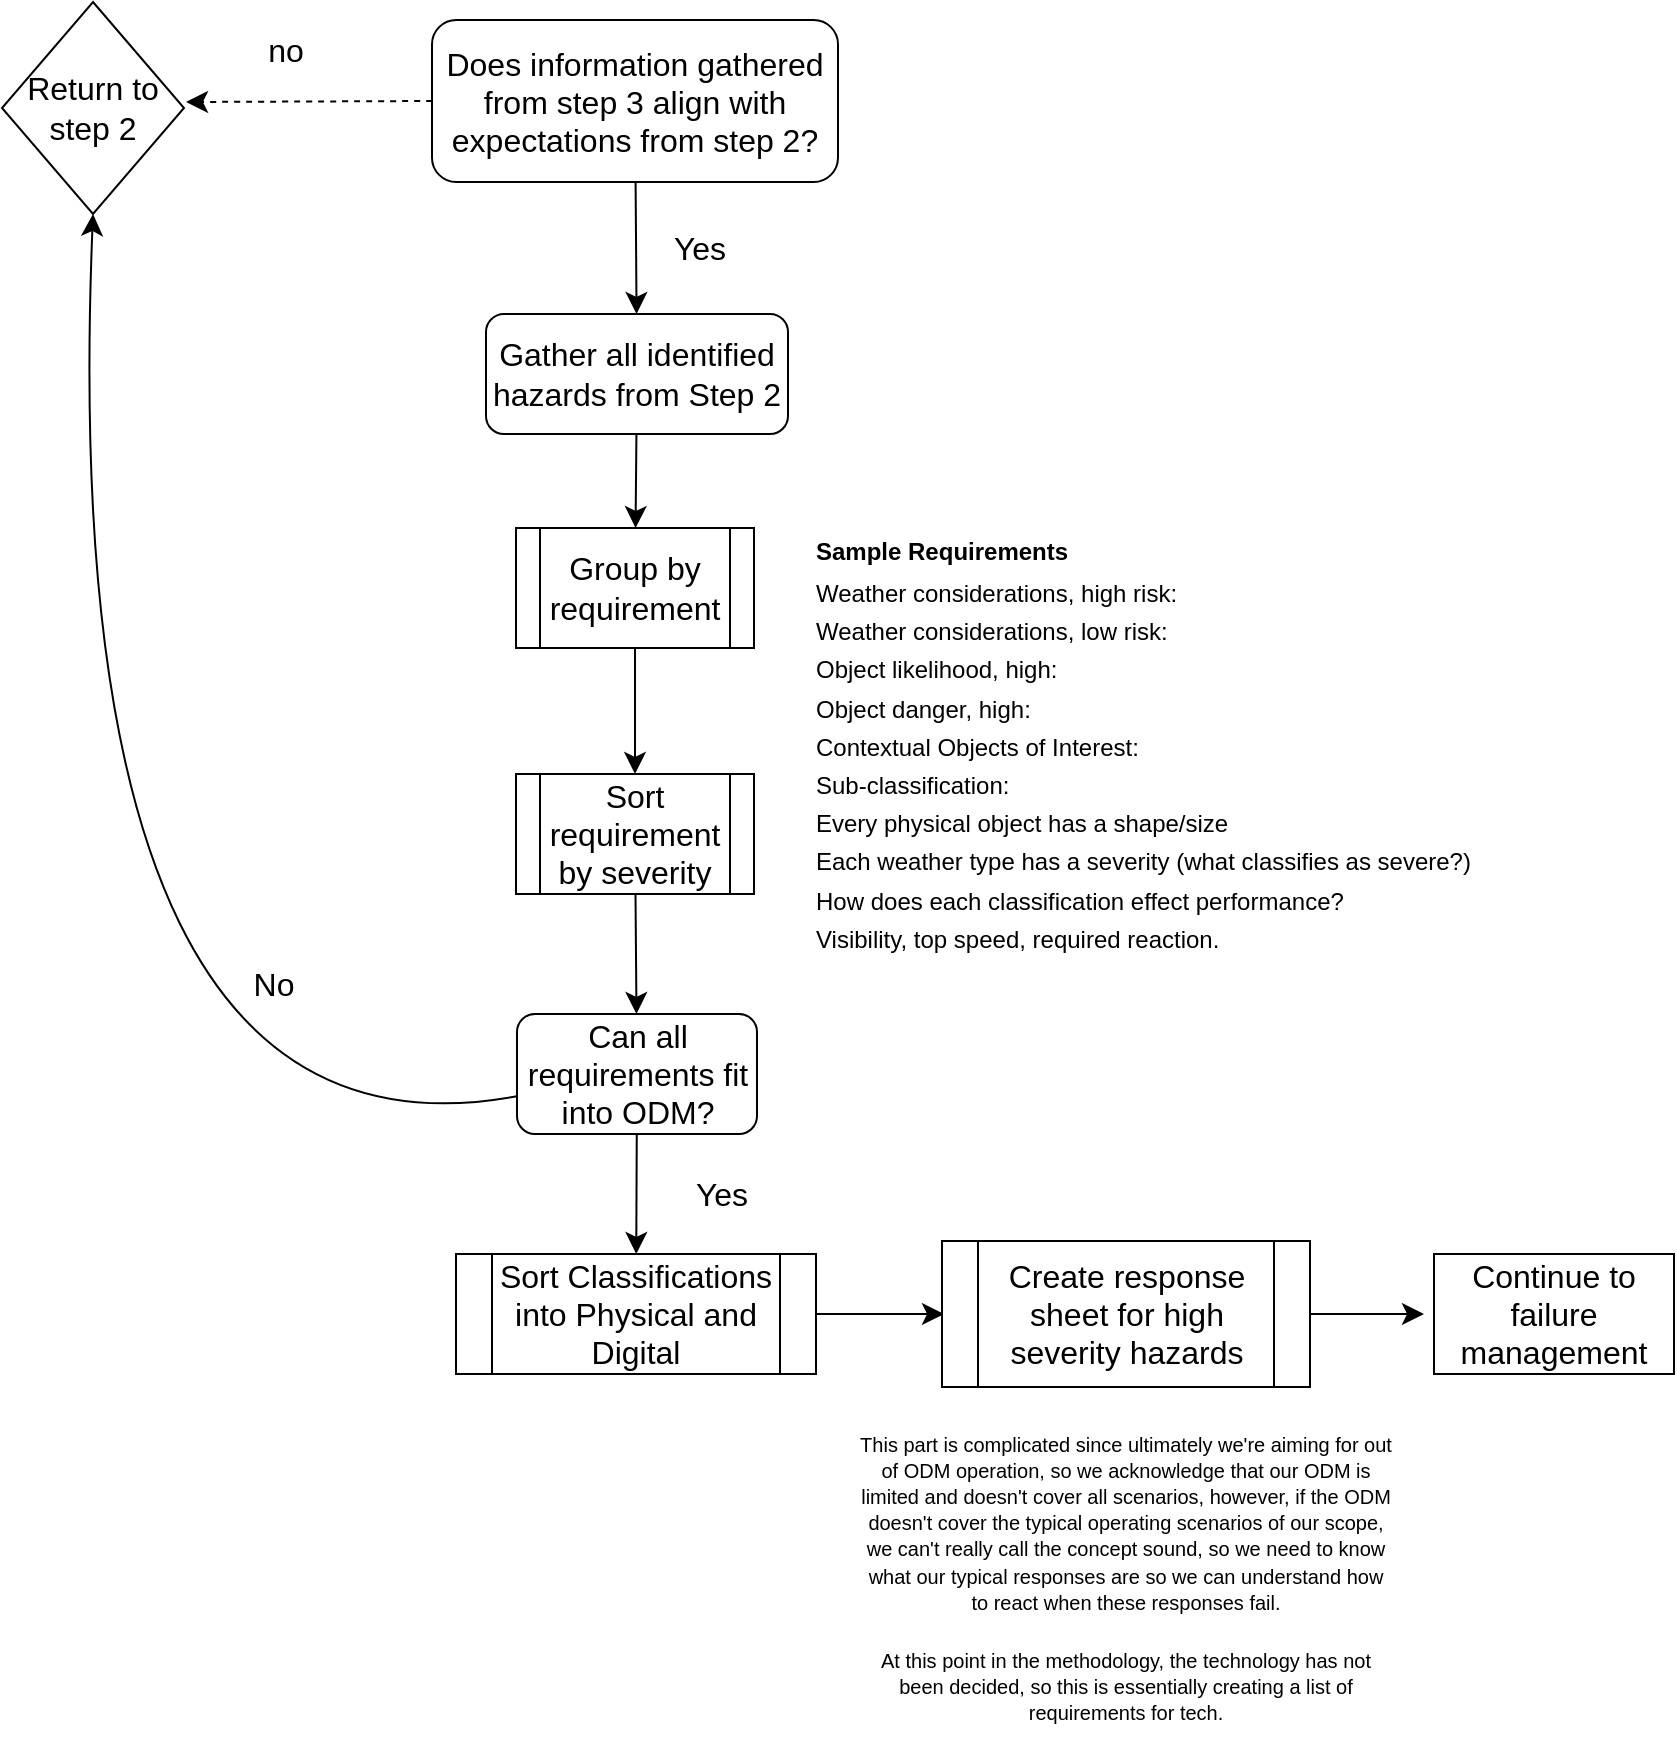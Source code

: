 <mxfile version="22.1.18" type="github">
  <diagram name="Page-1" id="T83TTpa8zFjE1lLUYpZm">
    <mxGraphModel dx="1820" dy="1738" grid="0" gridSize="10" guides="1" tooltips="1" connect="1" arrows="1" fold="1" page="0" pageScale="1" pageWidth="827" pageHeight="1169" math="0" shadow="0">
      <root>
        <mxCell id="0" />
        <mxCell id="1" parent="0" />
        <mxCell id="KzM7ihCwETdA7sU0UJMm-6" value="" style="edgeStyle=none;curved=1;rounded=0;orthogonalLoop=1;jettySize=auto;html=1;fontSize=12;startSize=8;endSize=8;" edge="1" parent="1" source="KzM7ihCwETdA7sU0UJMm-1" target="KzM7ihCwETdA7sU0UJMm-5">
          <mxGeometry relative="1" as="geometry" />
        </mxCell>
        <mxCell id="KzM7ihCwETdA7sU0UJMm-1" value="Does information gathered from step 3 align with expectations from step 2?" style="rounded=1;whiteSpace=wrap;html=1;fontSize=16;" vertex="1" parent="1">
          <mxGeometry x="91" y="-451" width="203" height="81" as="geometry" />
        </mxCell>
        <mxCell id="KzM7ihCwETdA7sU0UJMm-2" value="" style="endArrow=classic;html=1;rounded=0;fontSize=12;startSize=8;endSize=8;curved=1;exitX=0;exitY=0.5;exitDx=0;exitDy=0;dashed=1;" edge="1" parent="1" source="KzM7ihCwETdA7sU0UJMm-1">
          <mxGeometry width="50" height="50" relative="1" as="geometry">
            <mxPoint x="175" y="-75" as="sourcePoint" />
            <mxPoint x="-32" y="-410" as="targetPoint" />
          </mxGeometry>
        </mxCell>
        <mxCell id="KzM7ihCwETdA7sU0UJMm-3" value="Return to step 2" style="rhombus;whiteSpace=wrap;html=1;fontSize=16;" vertex="1" parent="1">
          <mxGeometry x="-124" y="-460" width="91" height="106" as="geometry" />
        </mxCell>
        <mxCell id="KzM7ihCwETdA7sU0UJMm-4" value="no" style="text;html=1;strokeColor=none;fillColor=none;align=center;verticalAlign=middle;whiteSpace=wrap;rounded=0;fontSize=16;" vertex="1" parent="1">
          <mxGeometry x="-12" y="-451" width="60" height="30" as="geometry" />
        </mxCell>
        <mxCell id="KzM7ihCwETdA7sU0UJMm-9" value="" style="edgeStyle=none;curved=1;rounded=0;orthogonalLoop=1;jettySize=auto;html=1;fontSize=12;startSize=8;endSize=8;" edge="1" parent="1" source="KzM7ihCwETdA7sU0UJMm-5" target="KzM7ihCwETdA7sU0UJMm-8">
          <mxGeometry relative="1" as="geometry" />
        </mxCell>
        <mxCell id="KzM7ihCwETdA7sU0UJMm-5" value="Gather all identified hazards from Step 2" style="whiteSpace=wrap;html=1;fontSize=16;rounded=1;" vertex="1" parent="1">
          <mxGeometry x="118" y="-304" width="151" height="60" as="geometry" />
        </mxCell>
        <mxCell id="KzM7ihCwETdA7sU0UJMm-7" value="Yes" style="text;html=1;strokeColor=none;fillColor=none;align=center;verticalAlign=middle;whiteSpace=wrap;rounded=0;fontSize=16;" vertex="1" parent="1">
          <mxGeometry x="195" y="-352" width="60" height="30" as="geometry" />
        </mxCell>
        <mxCell id="KzM7ihCwETdA7sU0UJMm-12" value="" style="edgeStyle=none;curved=1;rounded=0;orthogonalLoop=1;jettySize=auto;html=1;fontSize=12;startSize=8;endSize=8;" edge="1" parent="1" source="KzM7ihCwETdA7sU0UJMm-8" target="KzM7ihCwETdA7sU0UJMm-11">
          <mxGeometry relative="1" as="geometry" />
        </mxCell>
        <mxCell id="KzM7ihCwETdA7sU0UJMm-8" value="Group by requirement" style="shape=process;whiteSpace=wrap;html=1;backgroundOutline=1;fontSize=16;" vertex="1" parent="1">
          <mxGeometry x="133" y="-197" width="119" height="60" as="geometry" />
        </mxCell>
        <mxCell id="KzM7ihCwETdA7sU0UJMm-10" value="&lt;p style=&quot;line-height: 20%;&quot;&gt;&lt;/p&gt;&lt;h1 style=&quot;line-height: 100%; font-size: 12px;&quot;&gt;&lt;font style=&quot;font-size: 12px;&quot;&gt;Sample Requirements&lt;br&gt;&lt;/font&gt;&lt;/h1&gt;&lt;p style=&quot;line-height: 60%; font-size: 12px;&quot;&gt;&lt;font style=&quot;font-size: 12px;&quot;&gt;Weather considerations, high risk:&lt;/font&gt;&lt;/p&gt;&lt;p style=&quot;line-height: 60%; font-size: 12px;&quot;&gt;&lt;font style=&quot;font-size: 12px;&quot;&gt;Weather considerations, low risk:&lt;/font&gt;&lt;/p&gt;&lt;p style=&quot;line-height: 60%; font-size: 12px;&quot;&gt;&lt;font style=&quot;font-size: 12px;&quot;&gt;Object likelihood, high:&lt;/font&gt;&lt;/p&gt;&lt;p style=&quot;line-height: 60%; font-size: 12px;&quot;&gt;&lt;font style=&quot;font-size: 12px;&quot;&gt;Object danger, high:&lt;/font&gt;&lt;/p&gt;&lt;p style=&quot;line-height: 60%; font-size: 12px;&quot;&gt;&lt;font style=&quot;font-size: 12px;&quot;&gt;Contextual Objects of Interest:&lt;/font&gt;&lt;/p&gt;&lt;p style=&quot;line-height: 60%; font-size: 12px;&quot;&gt;&lt;font style=&quot;font-size: 12px;&quot;&gt;Sub-classification:&lt;/font&gt;&lt;/p&gt;&lt;p style=&quot;line-height: 60%; font-size: 12px;&quot;&gt;&lt;font style=&quot;font-size: 12px;&quot;&gt;Every physical object has a shape/size&lt;/font&gt;&lt;/p&gt;&lt;p style=&quot;line-height: 60%; font-size: 12px;&quot;&gt;&lt;font style=&quot;font-size: 12px;&quot;&gt;Each weather type has a severity (what classifies as severe?)&lt;/font&gt;&lt;/p&gt;&lt;p style=&quot;line-height: 60%; font-size: 12px;&quot;&gt;&lt;font style=&quot;font-size: 12px;&quot;&gt;How does each classification effect performance?&lt;/font&gt;&lt;/p&gt;&lt;p style=&quot;line-height: 60%; font-size: 12px;&quot;&gt;&lt;font style=&quot;font-size: 12px;&quot;&gt;Visibility, top speed, required reaction.&lt;font style=&quot;font-size: 12px;&quot;&gt;&lt;br&gt;&lt;/font&gt;&lt;/font&gt;&lt;/p&gt;&lt;p&gt;&lt;/p&gt;" style="text;html=1;strokeColor=none;fillColor=none;spacing=5;spacingTop=-20;whiteSpace=wrap;overflow=hidden;rounded=0;fontSize=16;" vertex="1" parent="1">
          <mxGeometry x="278" y="-197" width="360" height="238" as="geometry" />
        </mxCell>
        <mxCell id="KzM7ihCwETdA7sU0UJMm-17" value="" style="edgeStyle=none;curved=1;rounded=0;orthogonalLoop=1;jettySize=auto;html=1;fontSize=12;startSize=8;endSize=8;" edge="1" parent="1" source="KzM7ihCwETdA7sU0UJMm-11" target="KzM7ihCwETdA7sU0UJMm-15">
          <mxGeometry relative="1" as="geometry" />
        </mxCell>
        <mxCell id="KzM7ihCwETdA7sU0UJMm-11" value="Sort requirement by severity" style="shape=process;whiteSpace=wrap;html=1;backgroundOutline=1;fontSize=16;" vertex="1" parent="1">
          <mxGeometry x="133" y="-74" width="119" height="60" as="geometry" />
        </mxCell>
        <mxCell id="KzM7ihCwETdA7sU0UJMm-18" style="edgeStyle=none;curved=1;rounded=0;orthogonalLoop=1;jettySize=auto;html=1;entryX=0.5;entryY=1;entryDx=0;entryDy=0;fontSize=12;startSize=8;endSize=8;" edge="1" parent="1" source="KzM7ihCwETdA7sU0UJMm-15" target="KzM7ihCwETdA7sU0UJMm-3">
          <mxGeometry relative="1" as="geometry">
            <Array as="points">
              <mxPoint x="-98" y="130" />
            </Array>
          </mxGeometry>
        </mxCell>
        <mxCell id="KzM7ihCwETdA7sU0UJMm-21" value="" style="edgeStyle=none;curved=1;rounded=0;orthogonalLoop=1;jettySize=auto;html=1;fontSize=12;startSize=8;endSize=8;" edge="1" parent="1" source="KzM7ihCwETdA7sU0UJMm-15" target="KzM7ihCwETdA7sU0UJMm-20">
          <mxGeometry relative="1" as="geometry" />
        </mxCell>
        <mxCell id="KzM7ihCwETdA7sU0UJMm-15" value="Can all requirements fit into ODM?" style="rounded=1;whiteSpace=wrap;html=1;fontSize=16;" vertex="1" parent="1">
          <mxGeometry x="133.5" y="46" width="120" height="60" as="geometry" />
        </mxCell>
        <mxCell id="KzM7ihCwETdA7sU0UJMm-19" value="No" style="text;html=1;strokeColor=none;fillColor=none;align=center;verticalAlign=middle;whiteSpace=wrap;rounded=0;fontSize=16;" vertex="1" parent="1">
          <mxGeometry x="-18" y="16" width="60" height="30" as="geometry" />
        </mxCell>
        <mxCell id="KzM7ihCwETdA7sU0UJMm-25" value="" style="edgeStyle=none;curved=1;rounded=0;orthogonalLoop=1;jettySize=auto;html=1;fontSize=12;startSize=8;endSize=8;" edge="1" parent="1" source="KzM7ihCwETdA7sU0UJMm-20">
          <mxGeometry relative="1" as="geometry">
            <mxPoint x="347" y="196" as="targetPoint" />
          </mxGeometry>
        </mxCell>
        <mxCell id="KzM7ihCwETdA7sU0UJMm-20" value="Sort Classifications into Physical and Digital" style="shape=process;whiteSpace=wrap;html=1;backgroundOutline=1;fontSize=16;" vertex="1" parent="1">
          <mxGeometry x="103" y="166" width="180" height="60" as="geometry" />
        </mxCell>
        <mxCell id="KzM7ihCwETdA7sU0UJMm-22" value="Yes" style="text;html=1;strokeColor=none;fillColor=none;align=center;verticalAlign=middle;whiteSpace=wrap;rounded=0;fontSize=16;" vertex="1" parent="1">
          <mxGeometry x="206" y="121" width="60" height="30" as="geometry" />
        </mxCell>
        <mxCell id="KzM7ihCwETdA7sU0UJMm-27" value="" style="edgeStyle=none;curved=1;rounded=0;orthogonalLoop=1;jettySize=auto;html=1;fontSize=12;startSize=8;endSize=8;" edge="1" parent="1">
          <mxGeometry relative="1" as="geometry">
            <mxPoint x="484" y="196" as="sourcePoint" />
            <mxPoint x="587" y="196" as="targetPoint" />
          </mxGeometry>
        </mxCell>
        <mxCell id="KzM7ihCwETdA7sU0UJMm-28" value="Continue to failure management" style="rounded=0;whiteSpace=wrap;html=1;fontSize=16;" vertex="1" parent="1">
          <mxGeometry x="592" y="166" width="120" height="60" as="geometry" />
        </mxCell>
        <mxCell id="KzM7ihCwETdA7sU0UJMm-31" value="&lt;p style=&quot;line-height: 70%;&quot;&gt;&lt;font style=&quot;font-size: 10px;&quot;&gt;This part is complicated since ultimately we&#39;re aiming for out of ODM operation, so we acknowledge that our ODM is limited and doesn&#39;t cover all scenarios, however, if the ODM doesn&#39;t cover the typical operating scenarios of our scope, we can&#39;t really call the concept sound, so we need to know what our typical responses are so we can understand how to react when these responses fail.&lt;/font&gt;&lt;/p&gt;&lt;p style=&quot;line-height: 70%;&quot;&gt;&lt;font style=&quot;font-size: 10px;&quot;&gt;At this point in the methodology, the technology has not been decided, so this is essentially creating a list of requirements for tech.&lt;br&gt;&lt;/font&gt;&lt;/p&gt;" style="text;html=1;strokeColor=none;fillColor=none;align=center;verticalAlign=middle;whiteSpace=wrap;rounded=0;fontSize=16;" vertex="1" parent="1">
          <mxGeometry x="304" y="260" width="268" height="134" as="geometry" />
        </mxCell>
        <mxCell id="KzM7ihCwETdA7sU0UJMm-33" value="Create response sheet for high severity hazards" style="shape=process;whiteSpace=wrap;html=1;backgroundOutline=1;fontSize=16;" vertex="1" parent="1">
          <mxGeometry x="346" y="159.5" width="184" height="73" as="geometry" />
        </mxCell>
      </root>
    </mxGraphModel>
  </diagram>
</mxfile>
